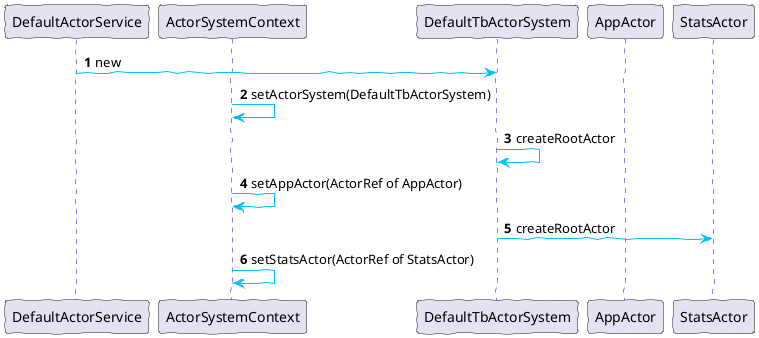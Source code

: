 @startuml

participant DefaultActorService as DefaultActorService
participant ActorSystemContext as ActorSystemContext
participant DefaultTbActorSystem as DefaultTbActorSystem
participant AppActor as AppActor
participant StatsActor as StatsActor

skinparam handwritten true

skinparam sequence {
ArrowColor DeepSkyBlue
ActorBorderColor DeepSkyBlue
LifeLineBorderColor blue
LifeLineBackgroundColor #A9DCDF

ParticipantBorderColor DeepSkyBlue
ParticipantBackgroundColor #305680
ParticipantFontName Impact
ParticipantFontSize 17
ParticipantFontColor #A9DCDF

ActorBackgroundColor aqua
ActorFontColor DeepSkyBlue
ActorFontSize 17
ActorFontName Aapex
}

autonumber


DefaultActorService -> DefaultTbActorSystem: new

ActorSystemContext -> ActorSystemContext: setActorSystem(DefaultTbActorSystem)

DefaultTbActorSystem -> DefaultTbActorSystem: createRootActor

ActorSystemContext -> ActorSystemContext: setAppActor(ActorRef of AppActor)

DefaultTbActorSystem -> StatsActor: createRootActor

ActorSystemContext -> ActorSystemContext: setStatsActor(ActorRef of StatsActor)



' Alice -> Bob: Authentication Request
' activate Bob
' Bob --> Alice: Authentication Response
' deactivate Bob
' Alice -> Bob: Another authentication Request
' Alice <-- Bob: another authentication Response

' Alice -> Bob: naxx
' Alice <-- Bob: naxx





@enduml